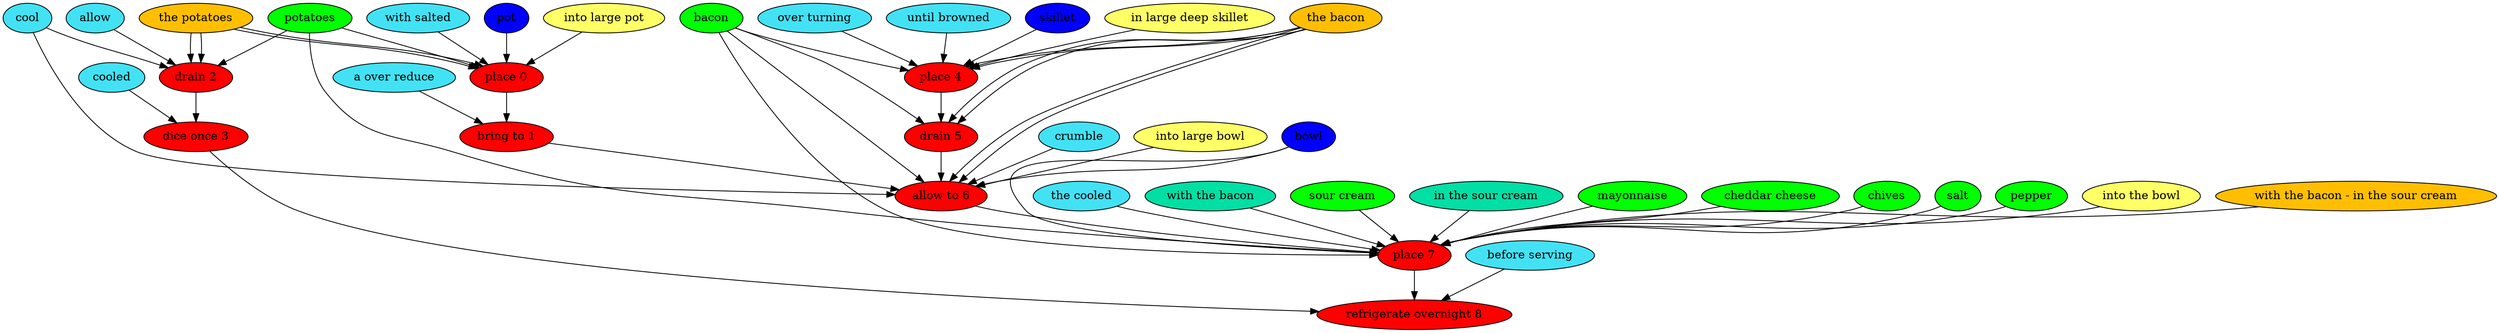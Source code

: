 digraph G {
"place 0" [style=filled, fillcolor=red];
"with salted" [style=filled, fillcolor="#42e2f4"];
"with salted" -> "place 0";
potatoes [style=filled, fillcolor=green];
potatoes -> "place 0";
"the potatoes" [style=filled, fillcolor="#01DFA5"];
"the potatoes" -> "place 0";
pot [style=filled, fillcolor="#0000ff"];
pot -> "place 0";
"into large pot" [style=filled, fillcolor="#ffff66"];
"into large pot" -> "place 0";
"the potatoes" [style=filled, fillcolor="#FFBF00"];
"the potatoes" -> "place 0";
"bring to 1" [style=filled, fillcolor=red];
"a over reduce" [style=filled, fillcolor="#42e2f4"];
"a over reduce" -> "bring to 1";
"drain 2" [style=filled, fillcolor=red];
allow [style=filled, fillcolor="#42e2f4"];
allow -> "drain 2";
cool [style=filled, fillcolor="#42e2f4"];
cool -> "drain 2";
potatoes [style=filled, fillcolor=green];
potatoes -> "drain 2";
"the potatoes" [style=filled, fillcolor="#01DFA5"];
"the potatoes" -> "drain 2";
"the potatoes" [style=filled, fillcolor="#FFBF00"];
"the potatoes" -> "drain 2";
"dice once 3" [style=filled, fillcolor=red];
cooled [style=filled, fillcolor="#42e2f4"];
cooled -> "dice once 3";
"place 4" [style=filled, fillcolor=red];
"over turning" [style=filled, fillcolor="#42e2f4"];
"over turning" -> "place 4";
"until browned" [style=filled, fillcolor="#42e2f4"];
"until browned" -> "place 4";
bacon [style=filled, fillcolor=green];
bacon -> "place 4";
"the bacon" [style=filled, fillcolor="#01DFA5"];
"the bacon" -> "place 4";
skillet [style=filled, fillcolor="#0000ff"];
skillet -> "place 4";
"in large deep skillet" [style=filled, fillcolor="#ffff66"];
"in large deep skillet" -> "place 4";
"the bacon" [style=filled, fillcolor="#FFBF00"];
"the bacon" -> "place 4";
"drain 5" [style=filled, fillcolor=red];
bacon [style=filled, fillcolor=green];
bacon -> "drain 5";
"the bacon" [style=filled, fillcolor="#01DFA5"];
"the bacon" -> "drain 5";
"the bacon" [style=filled, fillcolor="#FFBF00"];
"the bacon" -> "drain 5";
"allow to 6" [style=filled, fillcolor=red];
cool [style=filled, fillcolor="#42e2f4"];
cool -> "allow to 6";
crumble [style=filled, fillcolor="#42e2f4"];
crumble -> "allow to 6";
bacon [style=filled, fillcolor=green];
bacon -> "allow to 6";
"the bacon" [style=filled, fillcolor="#01DFA5"];
"the bacon" -> "allow to 6";
bowl [style=filled, fillcolor="#0000ff"];
bowl -> "allow to 6";
"into large bowl" [style=filled, fillcolor="#ffff66"];
"into large bowl" -> "allow to 6";
"the bacon" [style=filled, fillcolor="#FFBF00"];
"the bacon" -> "allow to 6";
"place 7" [style=filled, fillcolor=red];
"the cooled" [style=filled, fillcolor="#42e2f4"];
"the cooled" -> "place 7";
potatoes [style=filled, fillcolor=green];
potatoes -> "place 7";
bacon [style=filled, fillcolor=green];
bacon -> "place 7";
"with the bacon" [style=filled, fillcolor="#01DFA5"];
"with the bacon" -> "place 7";
"sour cream" [style=filled, fillcolor=green];
"sour cream" -> "place 7";
"in the sour cream" [style=filled, fillcolor="#01DFA5"];
"in the sour cream" -> "place 7";
mayonnaise [style=filled, fillcolor=green];
mayonnaise -> "place 7";
"cheddar cheese" [style=filled, fillcolor=green];
"cheddar cheese" -> "place 7";
chives [style=filled, fillcolor=green];
chives -> "place 7";
salt [style=filled, fillcolor=green];
salt -> "place 7";
pepper [style=filled, fillcolor=green];
pepper -> "place 7";
bowl [style=filled, fillcolor="#0000ff"];
bowl -> "place 7";
"into the bowl" [style=filled, fillcolor="#ffff66"];
"into the bowl" -> "place 7";
"with the bacon - in the sour cream" [style=filled, fillcolor="#FFBF00"];
"with the bacon - in the sour cream" -> "place 7";
"refrigerate overnight 8" [style=filled, fillcolor=red];
"before serving" [style=filled, fillcolor="#42e2f4"];
"before serving" -> "refrigerate overnight 8";
"place 0" -> "bring to 1";
"bring to 1" -> "allow to 6";
"drain 2" -> "dice once 3";
"dice once 3" -> "refrigerate overnight 8";
"place 4" -> "drain 5";
"drain 5" -> "allow to 6";
"allow to 6" -> "place 7";
"place 7" -> "refrigerate overnight 8";
}
